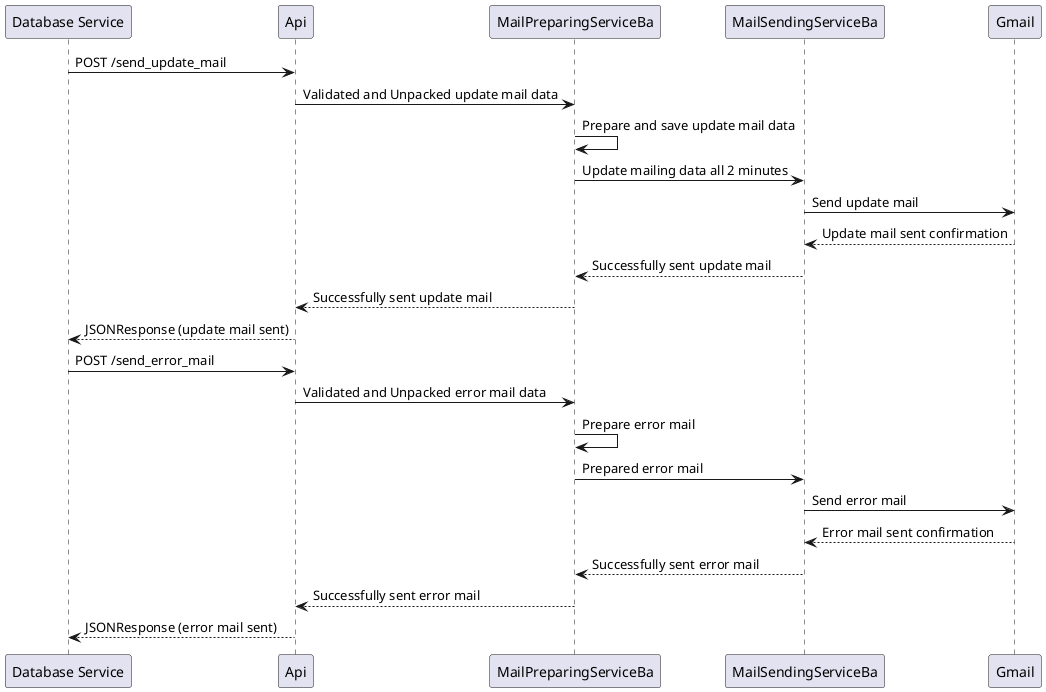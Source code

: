 @startuml

participant "Database Service" as Database
participant "Api" as API
participant "MailPreparingServiceBa" as MailPreparingService
participant "MailSendingServiceBa" as MailSendingService
participant "Gmail" as Gmail

Database -> API: POST /send_update_mail
API -> MailPreparingService: Validated and Unpacked update mail data
MailPreparingService -> MailPreparingService: Prepare and save update mail data
MailPreparingService -> MailSendingService: Update mailing data all 2 minutes
MailSendingService -> Gmail: Send update mail
Gmail --> MailSendingService: Update mail sent confirmation
MailSendingService --> MailPreparingService: Successfully sent update mail
MailPreparingService --> API: Successfully sent update mail 
API --> Database: JSONResponse (update mail sent)

Database -> API: POST /send_error_mail
API -> MailPreparingService: Validated and Unpacked error mail data
MailPreparingService -> MailPreparingService: Prepare error mail
MailPreparingService -> MailSendingService: Prepared error mail
MailSendingService -> Gmail: Send error mail
Gmail --> MailSendingService: Error mail sent confirmation
MailSendingService --> MailPreparingService: Successfully sent error mail
MailPreparingService --> API: Successfully sent error mail
API --> Database: JSONResponse (error mail sent)

@enduml